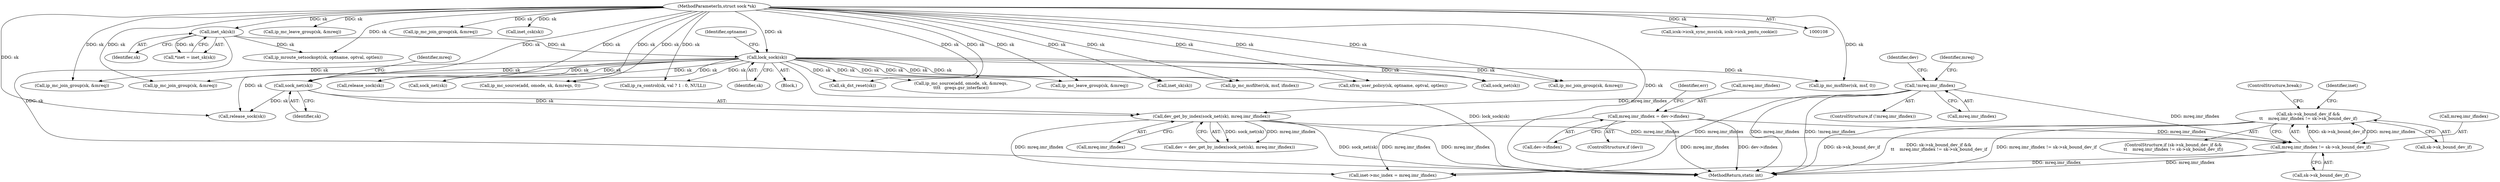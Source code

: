 digraph "0_linux_f6d8bd051c391c1c0458a30b2a7abcd939329259_26@pointer" {
"1000790" [label="(Call,sk->sk_bound_dev_if &&\n\t\t    mreq.imr_ifindex != sk->sk_bound_dev_if)"];
"1000794" [label="(Call,mreq.imr_ifindex != sk->sk_bound_dev_if)"];
"1000759" [label="(Call,mreq.imr_ifindex = dev->ifindex)"];
"1000718" [label="(Call,!mreq.imr_ifindex)"];
"1000769" [label="(Call,dev_get_by_index(sock_net(sk), mreq.imr_ifindex))"];
"1000770" [label="(Call,sock_net(sk))"];
"1000259" [label="(Call,lock_sock(sk))"];
"1000118" [label="(Call,inet_sk(sk))"];
"1000109" [label="(MethodParameterIn,struct sock *sk)"];
"1000109" [label="(MethodParameterIn,struct sock *sk)"];
"1000767" [label="(Call,dev = dev_get_by_index(sock_net(sk), mreq.imr_ifindex))"];
"1001167" [label="(Call,ip_mc_join_group(sk, &mreq))"];
"1000889" [label="(Call,ip_mc_leave_group(sk, &mreq))"];
"1000789" [label="(ControlStructure,if (sk->sk_bound_dev_if &&\n\t\t    mreq.imr_ifindex != sk->sk_bound_dev_if))"];
"1001720" [label="(MethodReturn,static int)"];
"1000790" [label="(Call,sk->sk_bound_dev_if &&\n\t\t    mreq.imr_ifindex != sk->sk_bound_dev_if)"];
"1000882" [label="(Call,ip_mc_join_group(sk, &mreq))"];
"1000116" [label="(Call,*inet = inet_sk(sk))"];
"1000771" [label="(Identifier,sk)"];
"1000118" [label="(Call,inet_sk(sk))"];
"1000295" [label="(Call,inet_csk(sk))"];
"1000770" [label="(Call,sock_net(sk))"];
"1000768" [label="(Identifier,dev)"];
"1000759" [label="(Call,mreq.imr_ifindex = dev->ifindex)"];
"1000119" [label="(Identifier,sk)"];
"1001715" [label="(Call,release_sock(sk))"];
"1000251" [label="(Call,ip_mroute_setsockopt(sk, optname, optval, optlen))"];
"1000794" [label="(Call,mreq.imr_ifindex != sk->sk_bound_dev_if)"];
"1000804" [label="(Identifier,inet)"];
"1000772" [label="(Call,mreq.imr_ifindex)"];
"1000278" [label="(Call,sock_net(sk))"];
"1000260" [label="(Identifier,sk)"];
"1001094" [label="(Call,ip_mc_source(add, omode, sk, &mreqs, 0))"];
"1001618" [label="(Call,ip_ra_control(sk, val ? 1 : 0, NULL))"];
"1001330" [label="(Call,ip_mc_join_group(sk, &mreq))"];
"1001365" [label="(Call,ip_mc_source(add, omode, sk, &mreqs,\n\t\t\t\t   greqs.gsr_interface))"];
"1000795" [label="(Call,mreq.imr_ifindex)"];
"1001584" [label="(Call,ip_mc_msfilter(sk, msf, ifindex))"];
"1001710" [label="(Call,release_sock(sk))"];
"1000769" [label="(Call,dev_get_by_index(sock_net(sk), mreq.imr_ifindex))"];
"1000114" [label="(Block,)"];
"1000750" [label="(Call,sock_net(sk))"];
"1001066" [label="(Call,ip_mc_join_group(sk, &mreq))"];
"1000773" [label="(Identifier,mreq)"];
"1000763" [label="(Call,dev->ifindex)"];
"1000776" [label="(Identifier,err)"];
"1000977" [label="(Call,ip_mc_msfilter(sk, msf, 0))"];
"1000500" [label="(Call,sk_dst_reset(sk))"];
"1000719" [label="(Call,mreq.imr_ifindex)"];
"1001174" [label="(Call,ip_mc_leave_group(sk, &mreq))"];
"1000262" [label="(Identifier,optname)"];
"1000802" [label="(Call,inet->mc_index = mreq.imr_ifindex)"];
"1000717" [label="(ControlStructure,if (!mreq.imr_ifindex))"];
"1000727" [label="(Identifier,mreq)"];
"1000718" [label="(Call,!mreq.imr_ifindex)"];
"1000832" [label="(Call,inet_sk(sk))"];
"1000760" [label="(Call,mreq.imr_ifindex)"];
"1000798" [label="(Call,sk->sk_bound_dev_if)"];
"1001653" [label="(Call,xfrm_user_policy(sk, optname, optval, optlen))"];
"1000259" [label="(Call,lock_sock(sk))"];
"1000791" [label="(Call,sk->sk_bound_dev_if)"];
"1000757" [label="(ControlStructure,if (dev))"];
"1000343" [label="(Call,icsk->icsk_sync_mss(sk, icsk->icsk_pmtu_cookie))"];
"1000801" [label="(ControlStructure,break;)"];
"1000790" -> "1000789"  [label="AST: "];
"1000790" -> "1000791"  [label="CFG: "];
"1000790" -> "1000794"  [label="CFG: "];
"1000791" -> "1000790"  [label="AST: "];
"1000794" -> "1000790"  [label="AST: "];
"1000801" -> "1000790"  [label="CFG: "];
"1000804" -> "1000790"  [label="CFG: "];
"1000790" -> "1001720"  [label="DDG: sk->sk_bound_dev_if"];
"1000790" -> "1001720"  [label="DDG: sk->sk_bound_dev_if &&\n\t\t    mreq.imr_ifindex != sk->sk_bound_dev_if"];
"1000790" -> "1001720"  [label="DDG: mreq.imr_ifindex != sk->sk_bound_dev_if"];
"1000794" -> "1000790"  [label="DDG: sk->sk_bound_dev_if"];
"1000794" -> "1000790"  [label="DDG: mreq.imr_ifindex"];
"1000794" -> "1000798"  [label="CFG: "];
"1000795" -> "1000794"  [label="AST: "];
"1000798" -> "1000794"  [label="AST: "];
"1000794" -> "1001720"  [label="DDG: mreq.imr_ifindex"];
"1000759" -> "1000794"  [label="DDG: mreq.imr_ifindex"];
"1000718" -> "1000794"  [label="DDG: mreq.imr_ifindex"];
"1000769" -> "1000794"  [label="DDG: mreq.imr_ifindex"];
"1000794" -> "1000802"  [label="DDG: mreq.imr_ifindex"];
"1000759" -> "1000757"  [label="AST: "];
"1000759" -> "1000763"  [label="CFG: "];
"1000760" -> "1000759"  [label="AST: "];
"1000763" -> "1000759"  [label="AST: "];
"1000776" -> "1000759"  [label="CFG: "];
"1000759" -> "1001720"  [label="DDG: mreq.imr_ifindex"];
"1000759" -> "1001720"  [label="DDG: dev->ifindex"];
"1000759" -> "1000802"  [label="DDG: mreq.imr_ifindex"];
"1000718" -> "1000717"  [label="AST: "];
"1000718" -> "1000719"  [label="CFG: "];
"1000719" -> "1000718"  [label="AST: "];
"1000727" -> "1000718"  [label="CFG: "];
"1000768" -> "1000718"  [label="CFG: "];
"1000718" -> "1001720"  [label="DDG: mreq.imr_ifindex"];
"1000718" -> "1001720"  [label="DDG: !mreq.imr_ifindex"];
"1000718" -> "1000769"  [label="DDG: mreq.imr_ifindex"];
"1000718" -> "1000802"  [label="DDG: mreq.imr_ifindex"];
"1000769" -> "1000767"  [label="AST: "];
"1000769" -> "1000772"  [label="CFG: "];
"1000770" -> "1000769"  [label="AST: "];
"1000772" -> "1000769"  [label="AST: "];
"1000767" -> "1000769"  [label="CFG: "];
"1000769" -> "1001720"  [label="DDG: sock_net(sk)"];
"1000769" -> "1001720"  [label="DDG: mreq.imr_ifindex"];
"1000769" -> "1000767"  [label="DDG: sock_net(sk)"];
"1000769" -> "1000767"  [label="DDG: mreq.imr_ifindex"];
"1000770" -> "1000769"  [label="DDG: sk"];
"1000769" -> "1000802"  [label="DDG: mreq.imr_ifindex"];
"1000770" -> "1000771"  [label="CFG: "];
"1000771" -> "1000770"  [label="AST: "];
"1000773" -> "1000770"  [label="CFG: "];
"1000259" -> "1000770"  [label="DDG: sk"];
"1000109" -> "1000770"  [label="DDG: sk"];
"1000770" -> "1001710"  [label="DDG: sk"];
"1000259" -> "1000114"  [label="AST: "];
"1000259" -> "1000260"  [label="CFG: "];
"1000260" -> "1000259"  [label="AST: "];
"1000262" -> "1000259"  [label="CFG: "];
"1000259" -> "1001720"  [label="DDG: lock_sock(sk)"];
"1000118" -> "1000259"  [label="DDG: sk"];
"1000109" -> "1000259"  [label="DDG: sk"];
"1000259" -> "1000278"  [label="DDG: sk"];
"1000259" -> "1000500"  [label="DDG: sk"];
"1000259" -> "1000750"  [label="DDG: sk"];
"1000259" -> "1000832"  [label="DDG: sk"];
"1000259" -> "1000977"  [label="DDG: sk"];
"1000259" -> "1001066"  [label="DDG: sk"];
"1000259" -> "1001094"  [label="DDG: sk"];
"1000259" -> "1001167"  [label="DDG: sk"];
"1000259" -> "1001174"  [label="DDG: sk"];
"1000259" -> "1001330"  [label="DDG: sk"];
"1000259" -> "1001365"  [label="DDG: sk"];
"1000259" -> "1001584"  [label="DDG: sk"];
"1000259" -> "1001618"  [label="DDG: sk"];
"1000259" -> "1001653"  [label="DDG: sk"];
"1000259" -> "1001710"  [label="DDG: sk"];
"1000259" -> "1001715"  [label="DDG: sk"];
"1000118" -> "1000116"  [label="AST: "];
"1000118" -> "1000119"  [label="CFG: "];
"1000119" -> "1000118"  [label="AST: "];
"1000116" -> "1000118"  [label="CFG: "];
"1000118" -> "1001720"  [label="DDG: sk"];
"1000118" -> "1000116"  [label="DDG: sk"];
"1000109" -> "1000118"  [label="DDG: sk"];
"1000118" -> "1000251"  [label="DDG: sk"];
"1000109" -> "1000108"  [label="AST: "];
"1000109" -> "1001720"  [label="DDG: sk"];
"1000109" -> "1000251"  [label="DDG: sk"];
"1000109" -> "1000278"  [label="DDG: sk"];
"1000109" -> "1000295"  [label="DDG: sk"];
"1000109" -> "1000343"  [label="DDG: sk"];
"1000109" -> "1000500"  [label="DDG: sk"];
"1000109" -> "1000750"  [label="DDG: sk"];
"1000109" -> "1000832"  [label="DDG: sk"];
"1000109" -> "1000882"  [label="DDG: sk"];
"1000109" -> "1000889"  [label="DDG: sk"];
"1000109" -> "1000977"  [label="DDG: sk"];
"1000109" -> "1001066"  [label="DDG: sk"];
"1000109" -> "1001094"  [label="DDG: sk"];
"1000109" -> "1001167"  [label="DDG: sk"];
"1000109" -> "1001174"  [label="DDG: sk"];
"1000109" -> "1001330"  [label="DDG: sk"];
"1000109" -> "1001365"  [label="DDG: sk"];
"1000109" -> "1001584"  [label="DDG: sk"];
"1000109" -> "1001618"  [label="DDG: sk"];
"1000109" -> "1001653"  [label="DDG: sk"];
"1000109" -> "1001710"  [label="DDG: sk"];
"1000109" -> "1001715"  [label="DDG: sk"];
}
